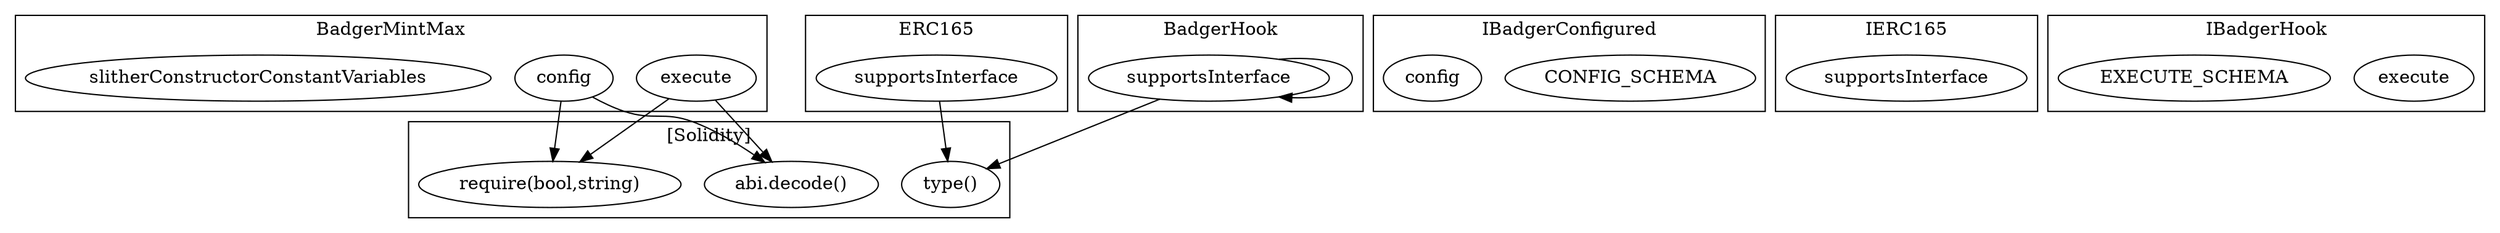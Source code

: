 strict digraph {
subgraph cluster_5537_BadgerMintMax {
label = "BadgerMintMax"
"5537_execute" [label="execute"]
"5537_config" [label="config"]
"5537_slitherConstructorConstantVariables" [label="slitherConstructorConstantVariables"]
}subgraph cluster_6468_IBadgerConfigured {
label = "IBadgerConfigured"
"6468_CONFIG_SCHEMA" [label="CONFIG_SCHEMA"]
"6468_config" [label="config"]
}subgraph cluster_3081_ERC165 {
label = "ERC165"
"3081_supportsInterface" [label="supportsInterface"]
}subgraph cluster_3093_IERC165 {
label = "IERC165"
"3093_supportsInterface" [label="supportsInterface"]
}subgraph cluster_6488_IBadgerHook {
label = "IBadgerHook"
"6488_execute" [label="execute"]
"6488_EXECUTE_SCHEMA" [label="EXECUTE_SCHEMA"]
}subgraph cluster_4956_BadgerHook {
label = "BadgerHook"
"4956_supportsInterface" [label="supportsInterface"]
"4956_supportsInterface" -> "4956_supportsInterface"
}subgraph cluster_solidity {
label = "[Solidity]"
"abi.decode()" 
"require(bool,string)" 
"type()" 
"5537_config" -> "require(bool,string)"
"3081_supportsInterface" -> "type()"
"5537_execute" -> "require(bool,string)"
"5537_execute" -> "abi.decode()"
"4956_supportsInterface" -> "type()"
"5537_config" -> "abi.decode()"
}
}